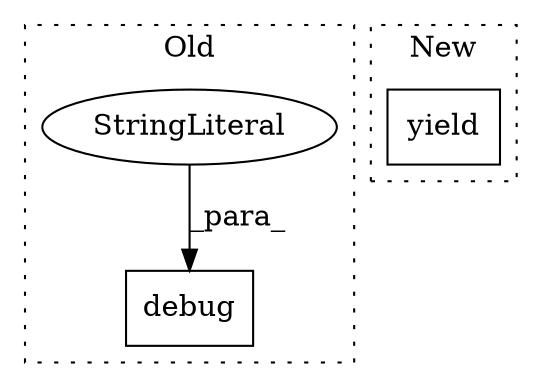digraph G {
subgraph cluster0 {
1 [label="debug" a="32" s="2593,2616" l="6,1" shape="box"];
3 [label="StringLiteral" a="45" s="2599" l="17" shape="ellipse"];
label = "Old";
style="dotted";
}
subgraph cluster1 {
2 [label="yield" a="112" s="2770" l="7" shape="box"];
label = "New";
style="dotted";
}
3 -> 1 [label="_para_"];
}